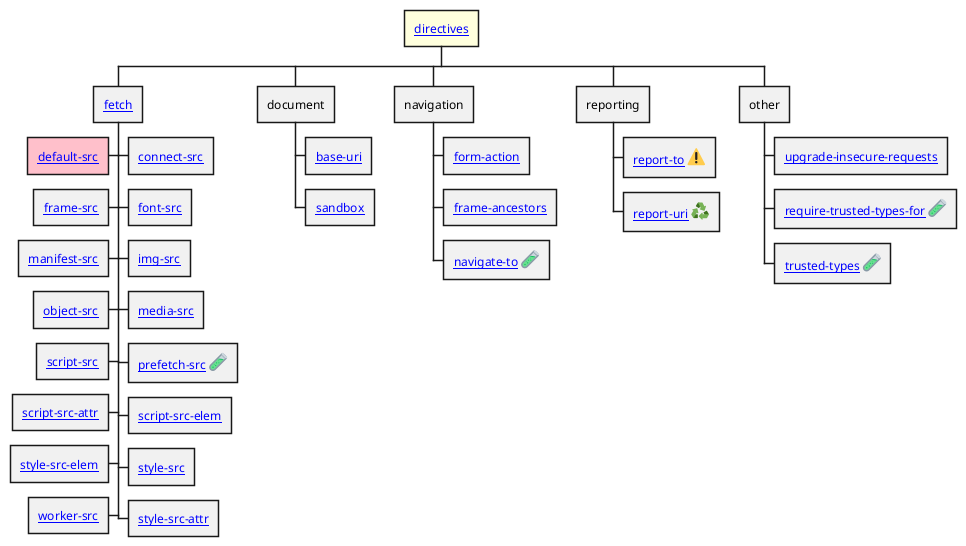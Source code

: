 @startwbs CSP-Directives
*[#FFFFDD] [[https://developer.mozilla.org/en-US/docs/Web/HTTP/Headers/Content-Security-Policy directives]]
** [[https://developer.mozilla.org/en-US/docs/Glossary/Fetch_directive fetch]]
+++ [[https://developer.mozilla.org/en-US/docs/Web/HTTP/Headers/Content-Security-Policy/connect-src connect-src]]
---[#pink] [[https://developer.mozilla.org/en-US/docs/Web/HTTP/Headers/Content-Security-Policy/default-src default-src]]
*** [[https://developer.mozilla.org/en-US/docs/Web/HTTP/Headers/Content-Security-Policy/font-src font-src]]
--- [[https://developer.mozilla.org/en-US/docs/Web/HTTP/Headers/Content-Security-Policy/frame-src frame-src]]
*** [[https://developer.mozilla.org/en-US/docs/Web/HTTP/Headers/Content-Security-Policy/img-src img-src]]
--- [[https://developer.mozilla.org/en-US/docs/Web/HTTP/Headers/Content-Security-Policy/manifest-src manifest-src]]
*** [[https://developer.mozilla.org/en-US/docs/Web/HTTP/Headers/Content-Security-Policy/media-src media-src]]
--- [[https://developer.mozilla.org/en-US/docs/Web/HTTP/Headers/Content-Security-Policy/object-src object-src]]
*** [[https://developer.mozilla.org/en-US/docs/Web/HTTP/Headers/Content-Security-Policy/prefetch-src prefetch-src]] <:test_tube:>
--- [[https://developer.mozilla.org/en-US/docs/Web/HTTP/Headers/Content-Security-Policy/script-src script-src]]
*** [[ script-src-elem]]
--- [[ script-src-attr]]
*** [[https://developer.mozilla.org/en-US/docs/Web/HTTP/Headers/Content-Security-Policy/style-src style-src]]
--- [[https://developer.mozilla.org/en-US/docs/Web/HTTP/Headers/Content-Security-Policy/style-src-elem style-src-elem]]
*** [[https://developer.mozilla.org/en-US/docs/Web/HTTP/Headers/Content-Security-Policy/style-src-attr style-src-attr]]
--- [[https://developer.mozilla.org/en-US/docs/Web/HTTP/Headers/Content-Security-Policy/worker-src worker-src]]
** document
*** [[https://developer.mozilla.org/en-US/docs/Web/HTTP/Headers/Content-Security-Policy/base-uri base-uri]]
*** [[https://developer.mozilla.org/en-US/docs/Web/HTTP/Headers/Content-Security-Policy/sandbox sandbox]]
** navigation
*** [[https://developer.mozilla.org/en-US/docs/Web/HTTP/Headers/Content-Security-Policy/form-action form-action]]
*** [[https://developer.mozilla.org/en-US/docs/Web/HTTP/Headers/Content-Security-Policy/frame-ancestors frame-ancestors]]
*** [[ navigate-to]] <:test_tube:>
** reporting
*** [[https://developer.mozilla.org/en-US/docs/Web/HTTP/Headers/Content-Security-Policy/report-to report-to]] <:warning:>
*** [[https://developer.mozilla.org/en-US/docs/Web/HTTP/Headers/Content-Security-Policy/report-uri report-uri]] <:recycle:>
** other
*** [[https://developer.mozilla.org/en-US/docs/Web/HTTP/Headers/Content-Security-Policy/upgrade-insecure-requests upgrade-insecure-requests]]
*** [[https://developer.mozilla.org/en-US/docs/Web/HTTP/Headers/Content-Security-Policy/require-trusted-types-for require-trusted-types-for]] <:test_tube:>
*** [[https://developer.mozilla.org/en-US/docs/Web/HTTP/Headers/Content-Security-Policy/trusted-types trusted-types]] <:test_tube:>
@endwbs